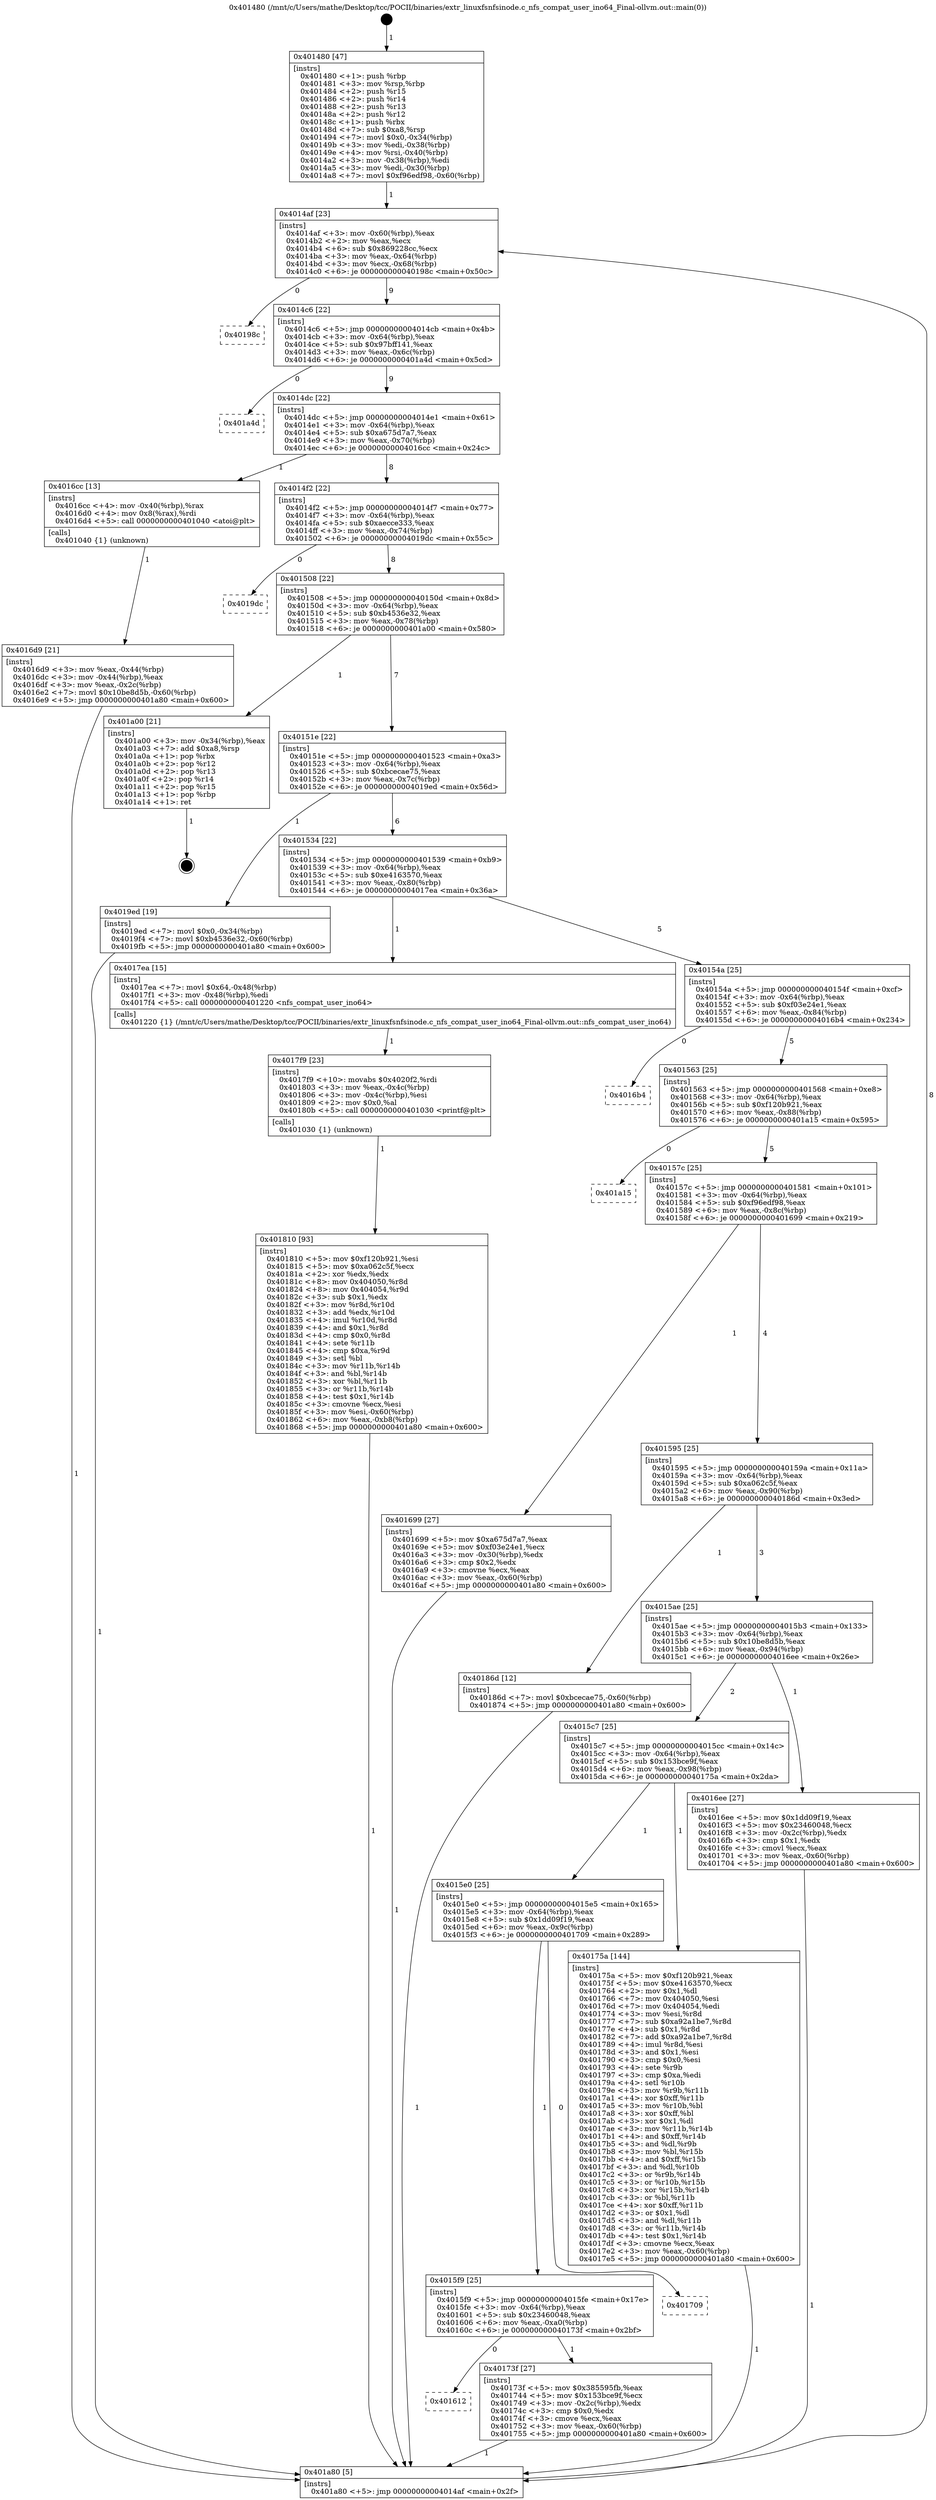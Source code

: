 digraph "0x401480" {
  label = "0x401480 (/mnt/c/Users/mathe/Desktop/tcc/POCII/binaries/extr_linuxfsnfsinode.c_nfs_compat_user_ino64_Final-ollvm.out::main(0))"
  labelloc = "t"
  node[shape=record]

  Entry [label="",width=0.3,height=0.3,shape=circle,fillcolor=black,style=filled]
  "0x4014af" [label="{
     0x4014af [23]\l
     | [instrs]\l
     &nbsp;&nbsp;0x4014af \<+3\>: mov -0x60(%rbp),%eax\l
     &nbsp;&nbsp;0x4014b2 \<+2\>: mov %eax,%ecx\l
     &nbsp;&nbsp;0x4014b4 \<+6\>: sub $0x869228cc,%ecx\l
     &nbsp;&nbsp;0x4014ba \<+3\>: mov %eax,-0x64(%rbp)\l
     &nbsp;&nbsp;0x4014bd \<+3\>: mov %ecx,-0x68(%rbp)\l
     &nbsp;&nbsp;0x4014c0 \<+6\>: je 000000000040198c \<main+0x50c\>\l
  }"]
  "0x40198c" [label="{
     0x40198c\l
  }", style=dashed]
  "0x4014c6" [label="{
     0x4014c6 [22]\l
     | [instrs]\l
     &nbsp;&nbsp;0x4014c6 \<+5\>: jmp 00000000004014cb \<main+0x4b\>\l
     &nbsp;&nbsp;0x4014cb \<+3\>: mov -0x64(%rbp),%eax\l
     &nbsp;&nbsp;0x4014ce \<+5\>: sub $0x97bff141,%eax\l
     &nbsp;&nbsp;0x4014d3 \<+3\>: mov %eax,-0x6c(%rbp)\l
     &nbsp;&nbsp;0x4014d6 \<+6\>: je 0000000000401a4d \<main+0x5cd\>\l
  }"]
  Exit [label="",width=0.3,height=0.3,shape=circle,fillcolor=black,style=filled,peripheries=2]
  "0x401a4d" [label="{
     0x401a4d\l
  }", style=dashed]
  "0x4014dc" [label="{
     0x4014dc [22]\l
     | [instrs]\l
     &nbsp;&nbsp;0x4014dc \<+5\>: jmp 00000000004014e1 \<main+0x61\>\l
     &nbsp;&nbsp;0x4014e1 \<+3\>: mov -0x64(%rbp),%eax\l
     &nbsp;&nbsp;0x4014e4 \<+5\>: sub $0xa675d7a7,%eax\l
     &nbsp;&nbsp;0x4014e9 \<+3\>: mov %eax,-0x70(%rbp)\l
     &nbsp;&nbsp;0x4014ec \<+6\>: je 00000000004016cc \<main+0x24c\>\l
  }"]
  "0x401810" [label="{
     0x401810 [93]\l
     | [instrs]\l
     &nbsp;&nbsp;0x401810 \<+5\>: mov $0xf120b921,%esi\l
     &nbsp;&nbsp;0x401815 \<+5\>: mov $0xa062c5f,%ecx\l
     &nbsp;&nbsp;0x40181a \<+2\>: xor %edx,%edx\l
     &nbsp;&nbsp;0x40181c \<+8\>: mov 0x404050,%r8d\l
     &nbsp;&nbsp;0x401824 \<+8\>: mov 0x404054,%r9d\l
     &nbsp;&nbsp;0x40182c \<+3\>: sub $0x1,%edx\l
     &nbsp;&nbsp;0x40182f \<+3\>: mov %r8d,%r10d\l
     &nbsp;&nbsp;0x401832 \<+3\>: add %edx,%r10d\l
     &nbsp;&nbsp;0x401835 \<+4\>: imul %r10d,%r8d\l
     &nbsp;&nbsp;0x401839 \<+4\>: and $0x1,%r8d\l
     &nbsp;&nbsp;0x40183d \<+4\>: cmp $0x0,%r8d\l
     &nbsp;&nbsp;0x401841 \<+4\>: sete %r11b\l
     &nbsp;&nbsp;0x401845 \<+4\>: cmp $0xa,%r9d\l
     &nbsp;&nbsp;0x401849 \<+3\>: setl %bl\l
     &nbsp;&nbsp;0x40184c \<+3\>: mov %r11b,%r14b\l
     &nbsp;&nbsp;0x40184f \<+3\>: and %bl,%r14b\l
     &nbsp;&nbsp;0x401852 \<+3\>: xor %bl,%r11b\l
     &nbsp;&nbsp;0x401855 \<+3\>: or %r11b,%r14b\l
     &nbsp;&nbsp;0x401858 \<+4\>: test $0x1,%r14b\l
     &nbsp;&nbsp;0x40185c \<+3\>: cmovne %ecx,%esi\l
     &nbsp;&nbsp;0x40185f \<+3\>: mov %esi,-0x60(%rbp)\l
     &nbsp;&nbsp;0x401862 \<+6\>: mov %eax,-0xb8(%rbp)\l
     &nbsp;&nbsp;0x401868 \<+5\>: jmp 0000000000401a80 \<main+0x600\>\l
  }"]
  "0x4016cc" [label="{
     0x4016cc [13]\l
     | [instrs]\l
     &nbsp;&nbsp;0x4016cc \<+4\>: mov -0x40(%rbp),%rax\l
     &nbsp;&nbsp;0x4016d0 \<+4\>: mov 0x8(%rax),%rdi\l
     &nbsp;&nbsp;0x4016d4 \<+5\>: call 0000000000401040 \<atoi@plt\>\l
     | [calls]\l
     &nbsp;&nbsp;0x401040 \{1\} (unknown)\l
  }"]
  "0x4014f2" [label="{
     0x4014f2 [22]\l
     | [instrs]\l
     &nbsp;&nbsp;0x4014f2 \<+5\>: jmp 00000000004014f7 \<main+0x77\>\l
     &nbsp;&nbsp;0x4014f7 \<+3\>: mov -0x64(%rbp),%eax\l
     &nbsp;&nbsp;0x4014fa \<+5\>: sub $0xaecce333,%eax\l
     &nbsp;&nbsp;0x4014ff \<+3\>: mov %eax,-0x74(%rbp)\l
     &nbsp;&nbsp;0x401502 \<+6\>: je 00000000004019dc \<main+0x55c\>\l
  }"]
  "0x4017f9" [label="{
     0x4017f9 [23]\l
     | [instrs]\l
     &nbsp;&nbsp;0x4017f9 \<+10\>: movabs $0x4020f2,%rdi\l
     &nbsp;&nbsp;0x401803 \<+3\>: mov %eax,-0x4c(%rbp)\l
     &nbsp;&nbsp;0x401806 \<+3\>: mov -0x4c(%rbp),%esi\l
     &nbsp;&nbsp;0x401809 \<+2\>: mov $0x0,%al\l
     &nbsp;&nbsp;0x40180b \<+5\>: call 0000000000401030 \<printf@plt\>\l
     | [calls]\l
     &nbsp;&nbsp;0x401030 \{1\} (unknown)\l
  }"]
  "0x4019dc" [label="{
     0x4019dc\l
  }", style=dashed]
  "0x401508" [label="{
     0x401508 [22]\l
     | [instrs]\l
     &nbsp;&nbsp;0x401508 \<+5\>: jmp 000000000040150d \<main+0x8d\>\l
     &nbsp;&nbsp;0x40150d \<+3\>: mov -0x64(%rbp),%eax\l
     &nbsp;&nbsp;0x401510 \<+5\>: sub $0xb4536e32,%eax\l
     &nbsp;&nbsp;0x401515 \<+3\>: mov %eax,-0x78(%rbp)\l
     &nbsp;&nbsp;0x401518 \<+6\>: je 0000000000401a00 \<main+0x580\>\l
  }"]
  "0x401612" [label="{
     0x401612\l
  }", style=dashed]
  "0x401a00" [label="{
     0x401a00 [21]\l
     | [instrs]\l
     &nbsp;&nbsp;0x401a00 \<+3\>: mov -0x34(%rbp),%eax\l
     &nbsp;&nbsp;0x401a03 \<+7\>: add $0xa8,%rsp\l
     &nbsp;&nbsp;0x401a0a \<+1\>: pop %rbx\l
     &nbsp;&nbsp;0x401a0b \<+2\>: pop %r12\l
     &nbsp;&nbsp;0x401a0d \<+2\>: pop %r13\l
     &nbsp;&nbsp;0x401a0f \<+2\>: pop %r14\l
     &nbsp;&nbsp;0x401a11 \<+2\>: pop %r15\l
     &nbsp;&nbsp;0x401a13 \<+1\>: pop %rbp\l
     &nbsp;&nbsp;0x401a14 \<+1\>: ret\l
  }"]
  "0x40151e" [label="{
     0x40151e [22]\l
     | [instrs]\l
     &nbsp;&nbsp;0x40151e \<+5\>: jmp 0000000000401523 \<main+0xa3\>\l
     &nbsp;&nbsp;0x401523 \<+3\>: mov -0x64(%rbp),%eax\l
     &nbsp;&nbsp;0x401526 \<+5\>: sub $0xbcecae75,%eax\l
     &nbsp;&nbsp;0x40152b \<+3\>: mov %eax,-0x7c(%rbp)\l
     &nbsp;&nbsp;0x40152e \<+6\>: je 00000000004019ed \<main+0x56d\>\l
  }"]
  "0x40173f" [label="{
     0x40173f [27]\l
     | [instrs]\l
     &nbsp;&nbsp;0x40173f \<+5\>: mov $0x385595fb,%eax\l
     &nbsp;&nbsp;0x401744 \<+5\>: mov $0x153bce9f,%ecx\l
     &nbsp;&nbsp;0x401749 \<+3\>: mov -0x2c(%rbp),%edx\l
     &nbsp;&nbsp;0x40174c \<+3\>: cmp $0x0,%edx\l
     &nbsp;&nbsp;0x40174f \<+3\>: cmove %ecx,%eax\l
     &nbsp;&nbsp;0x401752 \<+3\>: mov %eax,-0x60(%rbp)\l
     &nbsp;&nbsp;0x401755 \<+5\>: jmp 0000000000401a80 \<main+0x600\>\l
  }"]
  "0x4019ed" [label="{
     0x4019ed [19]\l
     | [instrs]\l
     &nbsp;&nbsp;0x4019ed \<+7\>: movl $0x0,-0x34(%rbp)\l
     &nbsp;&nbsp;0x4019f4 \<+7\>: movl $0xb4536e32,-0x60(%rbp)\l
     &nbsp;&nbsp;0x4019fb \<+5\>: jmp 0000000000401a80 \<main+0x600\>\l
  }"]
  "0x401534" [label="{
     0x401534 [22]\l
     | [instrs]\l
     &nbsp;&nbsp;0x401534 \<+5\>: jmp 0000000000401539 \<main+0xb9\>\l
     &nbsp;&nbsp;0x401539 \<+3\>: mov -0x64(%rbp),%eax\l
     &nbsp;&nbsp;0x40153c \<+5\>: sub $0xe4163570,%eax\l
     &nbsp;&nbsp;0x401541 \<+3\>: mov %eax,-0x80(%rbp)\l
     &nbsp;&nbsp;0x401544 \<+6\>: je 00000000004017ea \<main+0x36a\>\l
  }"]
  "0x4015f9" [label="{
     0x4015f9 [25]\l
     | [instrs]\l
     &nbsp;&nbsp;0x4015f9 \<+5\>: jmp 00000000004015fe \<main+0x17e\>\l
     &nbsp;&nbsp;0x4015fe \<+3\>: mov -0x64(%rbp),%eax\l
     &nbsp;&nbsp;0x401601 \<+5\>: sub $0x23460048,%eax\l
     &nbsp;&nbsp;0x401606 \<+6\>: mov %eax,-0xa0(%rbp)\l
     &nbsp;&nbsp;0x40160c \<+6\>: je 000000000040173f \<main+0x2bf\>\l
  }"]
  "0x4017ea" [label="{
     0x4017ea [15]\l
     | [instrs]\l
     &nbsp;&nbsp;0x4017ea \<+7\>: movl $0x64,-0x48(%rbp)\l
     &nbsp;&nbsp;0x4017f1 \<+3\>: mov -0x48(%rbp),%edi\l
     &nbsp;&nbsp;0x4017f4 \<+5\>: call 0000000000401220 \<nfs_compat_user_ino64\>\l
     | [calls]\l
     &nbsp;&nbsp;0x401220 \{1\} (/mnt/c/Users/mathe/Desktop/tcc/POCII/binaries/extr_linuxfsnfsinode.c_nfs_compat_user_ino64_Final-ollvm.out::nfs_compat_user_ino64)\l
  }"]
  "0x40154a" [label="{
     0x40154a [25]\l
     | [instrs]\l
     &nbsp;&nbsp;0x40154a \<+5\>: jmp 000000000040154f \<main+0xcf\>\l
     &nbsp;&nbsp;0x40154f \<+3\>: mov -0x64(%rbp),%eax\l
     &nbsp;&nbsp;0x401552 \<+5\>: sub $0xf03e24e1,%eax\l
     &nbsp;&nbsp;0x401557 \<+6\>: mov %eax,-0x84(%rbp)\l
     &nbsp;&nbsp;0x40155d \<+6\>: je 00000000004016b4 \<main+0x234\>\l
  }"]
  "0x401709" [label="{
     0x401709\l
  }", style=dashed]
  "0x4016b4" [label="{
     0x4016b4\l
  }", style=dashed]
  "0x401563" [label="{
     0x401563 [25]\l
     | [instrs]\l
     &nbsp;&nbsp;0x401563 \<+5\>: jmp 0000000000401568 \<main+0xe8\>\l
     &nbsp;&nbsp;0x401568 \<+3\>: mov -0x64(%rbp),%eax\l
     &nbsp;&nbsp;0x40156b \<+5\>: sub $0xf120b921,%eax\l
     &nbsp;&nbsp;0x401570 \<+6\>: mov %eax,-0x88(%rbp)\l
     &nbsp;&nbsp;0x401576 \<+6\>: je 0000000000401a15 \<main+0x595\>\l
  }"]
  "0x4015e0" [label="{
     0x4015e0 [25]\l
     | [instrs]\l
     &nbsp;&nbsp;0x4015e0 \<+5\>: jmp 00000000004015e5 \<main+0x165\>\l
     &nbsp;&nbsp;0x4015e5 \<+3\>: mov -0x64(%rbp),%eax\l
     &nbsp;&nbsp;0x4015e8 \<+5\>: sub $0x1dd09f19,%eax\l
     &nbsp;&nbsp;0x4015ed \<+6\>: mov %eax,-0x9c(%rbp)\l
     &nbsp;&nbsp;0x4015f3 \<+6\>: je 0000000000401709 \<main+0x289\>\l
  }"]
  "0x401a15" [label="{
     0x401a15\l
  }", style=dashed]
  "0x40157c" [label="{
     0x40157c [25]\l
     | [instrs]\l
     &nbsp;&nbsp;0x40157c \<+5\>: jmp 0000000000401581 \<main+0x101\>\l
     &nbsp;&nbsp;0x401581 \<+3\>: mov -0x64(%rbp),%eax\l
     &nbsp;&nbsp;0x401584 \<+5\>: sub $0xf96edf98,%eax\l
     &nbsp;&nbsp;0x401589 \<+6\>: mov %eax,-0x8c(%rbp)\l
     &nbsp;&nbsp;0x40158f \<+6\>: je 0000000000401699 \<main+0x219\>\l
  }"]
  "0x40175a" [label="{
     0x40175a [144]\l
     | [instrs]\l
     &nbsp;&nbsp;0x40175a \<+5\>: mov $0xf120b921,%eax\l
     &nbsp;&nbsp;0x40175f \<+5\>: mov $0xe4163570,%ecx\l
     &nbsp;&nbsp;0x401764 \<+2\>: mov $0x1,%dl\l
     &nbsp;&nbsp;0x401766 \<+7\>: mov 0x404050,%esi\l
     &nbsp;&nbsp;0x40176d \<+7\>: mov 0x404054,%edi\l
     &nbsp;&nbsp;0x401774 \<+3\>: mov %esi,%r8d\l
     &nbsp;&nbsp;0x401777 \<+7\>: sub $0xa92a1be7,%r8d\l
     &nbsp;&nbsp;0x40177e \<+4\>: sub $0x1,%r8d\l
     &nbsp;&nbsp;0x401782 \<+7\>: add $0xa92a1be7,%r8d\l
     &nbsp;&nbsp;0x401789 \<+4\>: imul %r8d,%esi\l
     &nbsp;&nbsp;0x40178d \<+3\>: and $0x1,%esi\l
     &nbsp;&nbsp;0x401790 \<+3\>: cmp $0x0,%esi\l
     &nbsp;&nbsp;0x401793 \<+4\>: sete %r9b\l
     &nbsp;&nbsp;0x401797 \<+3\>: cmp $0xa,%edi\l
     &nbsp;&nbsp;0x40179a \<+4\>: setl %r10b\l
     &nbsp;&nbsp;0x40179e \<+3\>: mov %r9b,%r11b\l
     &nbsp;&nbsp;0x4017a1 \<+4\>: xor $0xff,%r11b\l
     &nbsp;&nbsp;0x4017a5 \<+3\>: mov %r10b,%bl\l
     &nbsp;&nbsp;0x4017a8 \<+3\>: xor $0xff,%bl\l
     &nbsp;&nbsp;0x4017ab \<+3\>: xor $0x1,%dl\l
     &nbsp;&nbsp;0x4017ae \<+3\>: mov %r11b,%r14b\l
     &nbsp;&nbsp;0x4017b1 \<+4\>: and $0xff,%r14b\l
     &nbsp;&nbsp;0x4017b5 \<+3\>: and %dl,%r9b\l
     &nbsp;&nbsp;0x4017b8 \<+3\>: mov %bl,%r15b\l
     &nbsp;&nbsp;0x4017bb \<+4\>: and $0xff,%r15b\l
     &nbsp;&nbsp;0x4017bf \<+3\>: and %dl,%r10b\l
     &nbsp;&nbsp;0x4017c2 \<+3\>: or %r9b,%r14b\l
     &nbsp;&nbsp;0x4017c5 \<+3\>: or %r10b,%r15b\l
     &nbsp;&nbsp;0x4017c8 \<+3\>: xor %r15b,%r14b\l
     &nbsp;&nbsp;0x4017cb \<+3\>: or %bl,%r11b\l
     &nbsp;&nbsp;0x4017ce \<+4\>: xor $0xff,%r11b\l
     &nbsp;&nbsp;0x4017d2 \<+3\>: or $0x1,%dl\l
     &nbsp;&nbsp;0x4017d5 \<+3\>: and %dl,%r11b\l
     &nbsp;&nbsp;0x4017d8 \<+3\>: or %r11b,%r14b\l
     &nbsp;&nbsp;0x4017db \<+4\>: test $0x1,%r14b\l
     &nbsp;&nbsp;0x4017df \<+3\>: cmovne %ecx,%eax\l
     &nbsp;&nbsp;0x4017e2 \<+3\>: mov %eax,-0x60(%rbp)\l
     &nbsp;&nbsp;0x4017e5 \<+5\>: jmp 0000000000401a80 \<main+0x600\>\l
  }"]
  "0x401699" [label="{
     0x401699 [27]\l
     | [instrs]\l
     &nbsp;&nbsp;0x401699 \<+5\>: mov $0xa675d7a7,%eax\l
     &nbsp;&nbsp;0x40169e \<+5\>: mov $0xf03e24e1,%ecx\l
     &nbsp;&nbsp;0x4016a3 \<+3\>: mov -0x30(%rbp),%edx\l
     &nbsp;&nbsp;0x4016a6 \<+3\>: cmp $0x2,%edx\l
     &nbsp;&nbsp;0x4016a9 \<+3\>: cmovne %ecx,%eax\l
     &nbsp;&nbsp;0x4016ac \<+3\>: mov %eax,-0x60(%rbp)\l
     &nbsp;&nbsp;0x4016af \<+5\>: jmp 0000000000401a80 \<main+0x600\>\l
  }"]
  "0x401595" [label="{
     0x401595 [25]\l
     | [instrs]\l
     &nbsp;&nbsp;0x401595 \<+5\>: jmp 000000000040159a \<main+0x11a\>\l
     &nbsp;&nbsp;0x40159a \<+3\>: mov -0x64(%rbp),%eax\l
     &nbsp;&nbsp;0x40159d \<+5\>: sub $0xa062c5f,%eax\l
     &nbsp;&nbsp;0x4015a2 \<+6\>: mov %eax,-0x90(%rbp)\l
     &nbsp;&nbsp;0x4015a8 \<+6\>: je 000000000040186d \<main+0x3ed\>\l
  }"]
  "0x401a80" [label="{
     0x401a80 [5]\l
     | [instrs]\l
     &nbsp;&nbsp;0x401a80 \<+5\>: jmp 00000000004014af \<main+0x2f\>\l
  }"]
  "0x401480" [label="{
     0x401480 [47]\l
     | [instrs]\l
     &nbsp;&nbsp;0x401480 \<+1\>: push %rbp\l
     &nbsp;&nbsp;0x401481 \<+3\>: mov %rsp,%rbp\l
     &nbsp;&nbsp;0x401484 \<+2\>: push %r15\l
     &nbsp;&nbsp;0x401486 \<+2\>: push %r14\l
     &nbsp;&nbsp;0x401488 \<+2\>: push %r13\l
     &nbsp;&nbsp;0x40148a \<+2\>: push %r12\l
     &nbsp;&nbsp;0x40148c \<+1\>: push %rbx\l
     &nbsp;&nbsp;0x40148d \<+7\>: sub $0xa8,%rsp\l
     &nbsp;&nbsp;0x401494 \<+7\>: movl $0x0,-0x34(%rbp)\l
     &nbsp;&nbsp;0x40149b \<+3\>: mov %edi,-0x38(%rbp)\l
     &nbsp;&nbsp;0x40149e \<+4\>: mov %rsi,-0x40(%rbp)\l
     &nbsp;&nbsp;0x4014a2 \<+3\>: mov -0x38(%rbp),%edi\l
     &nbsp;&nbsp;0x4014a5 \<+3\>: mov %edi,-0x30(%rbp)\l
     &nbsp;&nbsp;0x4014a8 \<+7\>: movl $0xf96edf98,-0x60(%rbp)\l
  }"]
  "0x4016d9" [label="{
     0x4016d9 [21]\l
     | [instrs]\l
     &nbsp;&nbsp;0x4016d9 \<+3\>: mov %eax,-0x44(%rbp)\l
     &nbsp;&nbsp;0x4016dc \<+3\>: mov -0x44(%rbp),%eax\l
     &nbsp;&nbsp;0x4016df \<+3\>: mov %eax,-0x2c(%rbp)\l
     &nbsp;&nbsp;0x4016e2 \<+7\>: movl $0x10be8d5b,-0x60(%rbp)\l
     &nbsp;&nbsp;0x4016e9 \<+5\>: jmp 0000000000401a80 \<main+0x600\>\l
  }"]
  "0x4015c7" [label="{
     0x4015c7 [25]\l
     | [instrs]\l
     &nbsp;&nbsp;0x4015c7 \<+5\>: jmp 00000000004015cc \<main+0x14c\>\l
     &nbsp;&nbsp;0x4015cc \<+3\>: mov -0x64(%rbp),%eax\l
     &nbsp;&nbsp;0x4015cf \<+5\>: sub $0x153bce9f,%eax\l
     &nbsp;&nbsp;0x4015d4 \<+6\>: mov %eax,-0x98(%rbp)\l
     &nbsp;&nbsp;0x4015da \<+6\>: je 000000000040175a \<main+0x2da\>\l
  }"]
  "0x40186d" [label="{
     0x40186d [12]\l
     | [instrs]\l
     &nbsp;&nbsp;0x40186d \<+7\>: movl $0xbcecae75,-0x60(%rbp)\l
     &nbsp;&nbsp;0x401874 \<+5\>: jmp 0000000000401a80 \<main+0x600\>\l
  }"]
  "0x4015ae" [label="{
     0x4015ae [25]\l
     | [instrs]\l
     &nbsp;&nbsp;0x4015ae \<+5\>: jmp 00000000004015b3 \<main+0x133\>\l
     &nbsp;&nbsp;0x4015b3 \<+3\>: mov -0x64(%rbp),%eax\l
     &nbsp;&nbsp;0x4015b6 \<+5\>: sub $0x10be8d5b,%eax\l
     &nbsp;&nbsp;0x4015bb \<+6\>: mov %eax,-0x94(%rbp)\l
     &nbsp;&nbsp;0x4015c1 \<+6\>: je 00000000004016ee \<main+0x26e\>\l
  }"]
  "0x4016ee" [label="{
     0x4016ee [27]\l
     | [instrs]\l
     &nbsp;&nbsp;0x4016ee \<+5\>: mov $0x1dd09f19,%eax\l
     &nbsp;&nbsp;0x4016f3 \<+5\>: mov $0x23460048,%ecx\l
     &nbsp;&nbsp;0x4016f8 \<+3\>: mov -0x2c(%rbp),%edx\l
     &nbsp;&nbsp;0x4016fb \<+3\>: cmp $0x1,%edx\l
     &nbsp;&nbsp;0x4016fe \<+3\>: cmovl %ecx,%eax\l
     &nbsp;&nbsp;0x401701 \<+3\>: mov %eax,-0x60(%rbp)\l
     &nbsp;&nbsp;0x401704 \<+5\>: jmp 0000000000401a80 \<main+0x600\>\l
  }"]
  Entry -> "0x401480" [label=" 1"]
  "0x4014af" -> "0x40198c" [label=" 0"]
  "0x4014af" -> "0x4014c6" [label=" 9"]
  "0x401a00" -> Exit [label=" 1"]
  "0x4014c6" -> "0x401a4d" [label=" 0"]
  "0x4014c6" -> "0x4014dc" [label=" 9"]
  "0x4019ed" -> "0x401a80" [label=" 1"]
  "0x4014dc" -> "0x4016cc" [label=" 1"]
  "0x4014dc" -> "0x4014f2" [label=" 8"]
  "0x40186d" -> "0x401a80" [label=" 1"]
  "0x4014f2" -> "0x4019dc" [label=" 0"]
  "0x4014f2" -> "0x401508" [label=" 8"]
  "0x401810" -> "0x401a80" [label=" 1"]
  "0x401508" -> "0x401a00" [label=" 1"]
  "0x401508" -> "0x40151e" [label=" 7"]
  "0x4017f9" -> "0x401810" [label=" 1"]
  "0x40151e" -> "0x4019ed" [label=" 1"]
  "0x40151e" -> "0x401534" [label=" 6"]
  "0x4017ea" -> "0x4017f9" [label=" 1"]
  "0x401534" -> "0x4017ea" [label=" 1"]
  "0x401534" -> "0x40154a" [label=" 5"]
  "0x40173f" -> "0x401a80" [label=" 1"]
  "0x40154a" -> "0x4016b4" [label=" 0"]
  "0x40154a" -> "0x401563" [label=" 5"]
  "0x4015f9" -> "0x401612" [label=" 0"]
  "0x401563" -> "0x401a15" [label=" 0"]
  "0x401563" -> "0x40157c" [label=" 5"]
  "0x40175a" -> "0x401a80" [label=" 1"]
  "0x40157c" -> "0x401699" [label=" 1"]
  "0x40157c" -> "0x401595" [label=" 4"]
  "0x401699" -> "0x401a80" [label=" 1"]
  "0x401480" -> "0x4014af" [label=" 1"]
  "0x401a80" -> "0x4014af" [label=" 8"]
  "0x4016cc" -> "0x4016d9" [label=" 1"]
  "0x4016d9" -> "0x401a80" [label=" 1"]
  "0x4015e0" -> "0x4015f9" [label=" 1"]
  "0x401595" -> "0x40186d" [label=" 1"]
  "0x401595" -> "0x4015ae" [label=" 3"]
  "0x4015f9" -> "0x40173f" [label=" 1"]
  "0x4015ae" -> "0x4016ee" [label=" 1"]
  "0x4015ae" -> "0x4015c7" [label=" 2"]
  "0x4016ee" -> "0x401a80" [label=" 1"]
  "0x4015e0" -> "0x401709" [label=" 0"]
  "0x4015c7" -> "0x40175a" [label=" 1"]
  "0x4015c7" -> "0x4015e0" [label=" 1"]
}

